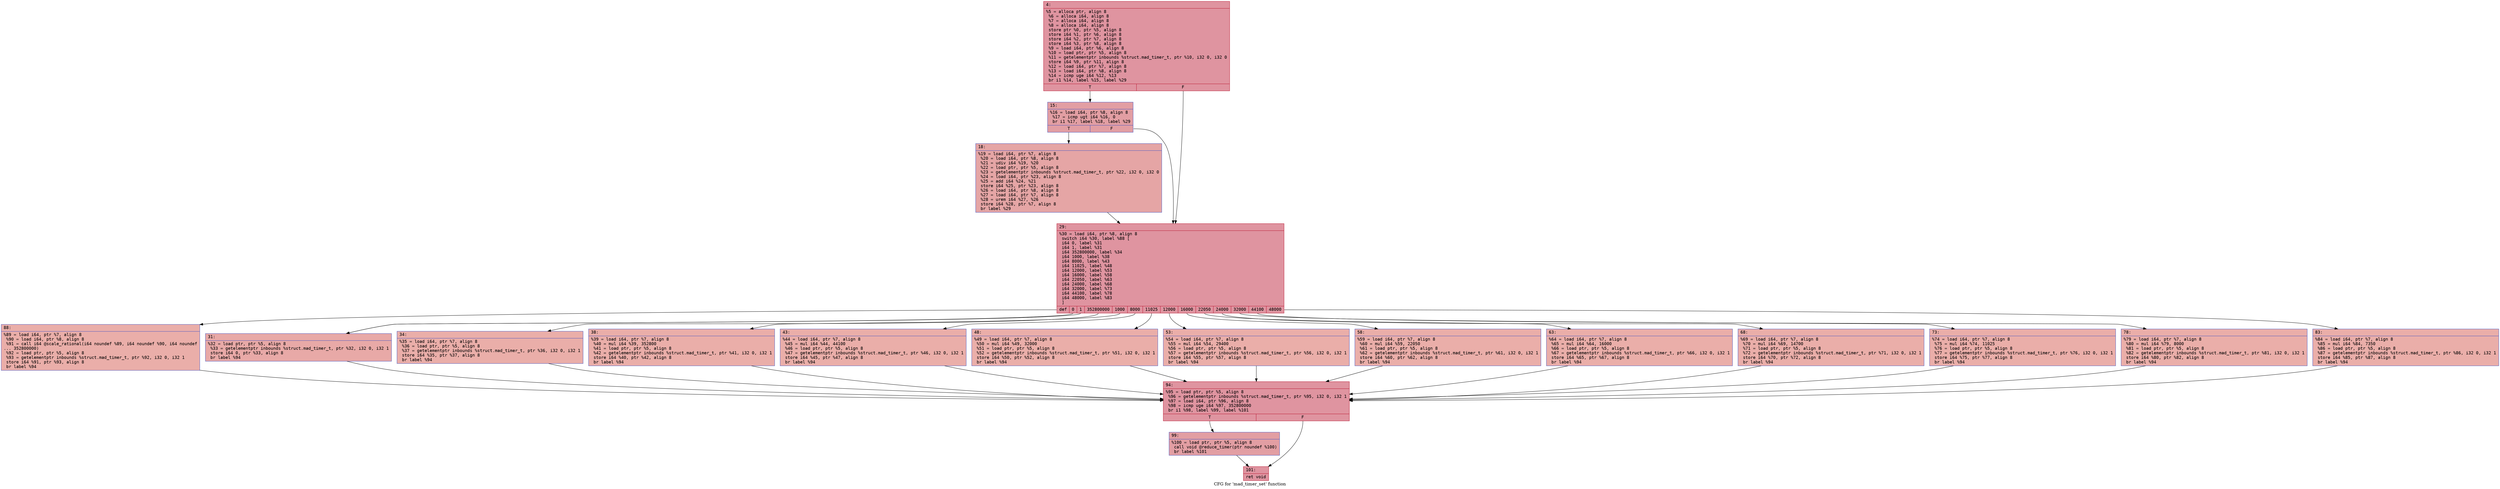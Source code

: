 digraph "CFG for 'mad_timer_set' function" {
	label="CFG for 'mad_timer_set' function";

	Node0x6000004be170 [shape=record,color="#b70d28ff", style=filled, fillcolor="#b70d2870" fontname="Courier",label="{4:\l|  %5 = alloca ptr, align 8\l  %6 = alloca i64, align 8\l  %7 = alloca i64, align 8\l  %8 = alloca i64, align 8\l  store ptr %0, ptr %5, align 8\l  store i64 %1, ptr %6, align 8\l  store i64 %2, ptr %7, align 8\l  store i64 %3, ptr %8, align 8\l  %9 = load i64, ptr %6, align 8\l  %10 = load ptr, ptr %5, align 8\l  %11 = getelementptr inbounds %struct.mad_timer_t, ptr %10, i32 0, i32 0\l  store i64 %9, ptr %11, align 8\l  %12 = load i64, ptr %7, align 8\l  %13 = load i64, ptr %8, align 8\l  %14 = icmp uge i64 %12, %13\l  br i1 %14, label %15, label %29\l|{<s0>T|<s1>F}}"];
	Node0x6000004be170:s0 -> Node0x6000004be1c0[tooltip="4 -> 15\nProbability 50.00%" ];
	Node0x6000004be170:s1 -> Node0x6000004be260[tooltip="4 -> 29\nProbability 50.00%" ];
	Node0x6000004be1c0 [shape=record,color="#3d50c3ff", style=filled, fillcolor="#be242e70" fontname="Courier",label="{15:\l|  %16 = load i64, ptr %8, align 8\l  %17 = icmp ugt i64 %16, 0\l  br i1 %17, label %18, label %29\l|{<s0>T|<s1>F}}"];
	Node0x6000004be1c0:s0 -> Node0x6000004be210[tooltip="15 -> 18\nProbability 50.00%" ];
	Node0x6000004be1c0:s1 -> Node0x6000004be260[tooltip="15 -> 29\nProbability 50.00%" ];
	Node0x6000004be210 [shape=record,color="#3d50c3ff", style=filled, fillcolor="#c5333470" fontname="Courier",label="{18:\l|  %19 = load i64, ptr %7, align 8\l  %20 = load i64, ptr %8, align 8\l  %21 = udiv i64 %19, %20\l  %22 = load ptr, ptr %5, align 8\l  %23 = getelementptr inbounds %struct.mad_timer_t, ptr %22, i32 0, i32 0\l  %24 = load i64, ptr %23, align 8\l  %25 = add i64 %24, %21\l  store i64 %25, ptr %23, align 8\l  %26 = load i64, ptr %8, align 8\l  %27 = load i64, ptr %7, align 8\l  %28 = urem i64 %27, %26\l  store i64 %28, ptr %7, align 8\l  br label %29\l}"];
	Node0x6000004be210 -> Node0x6000004be260[tooltip="18 -> 29\nProbability 100.00%" ];
	Node0x6000004be260 [shape=record,color="#b70d28ff", style=filled, fillcolor="#b70d2870" fontname="Courier",label="{29:\l|  %30 = load i64, ptr %8, align 8\l  switch i64 %30, label %88 [\l    i64 0, label %31\l    i64 1, label %31\l    i64 352800000, label %34\l    i64 1000, label %38\l    i64 8000, label %43\l    i64 11025, label %48\l    i64 12000, label %53\l    i64 16000, label %58\l    i64 22050, label %63\l    i64 24000, label %68\l    i64 32000, label %73\l    i64 44100, label %78\l    i64 48000, label %83\l  ]\l|{<s0>def|<s1>0|<s2>1|<s3>352800000|<s4>1000|<s5>8000|<s6>11025|<s7>12000|<s8>16000|<s9>22050|<s10>24000|<s11>32000|<s12>44100|<s13>48000}}"];
	Node0x6000004be260:s0 -> Node0x6000004be670[tooltip="29 -> 88\nProbability 7.14%" ];
	Node0x6000004be260:s1 -> Node0x6000004be2b0[tooltip="29 -> 31\nProbability 14.29%" ];
	Node0x6000004be260:s2 -> Node0x6000004be2b0[tooltip="29 -> 31\nProbability 14.29%" ];
	Node0x6000004be260:s3 -> Node0x6000004be300[tooltip="29 -> 34\nProbability 7.14%" ];
	Node0x6000004be260:s4 -> Node0x6000004be350[tooltip="29 -> 38\nProbability 7.14%" ];
	Node0x6000004be260:s5 -> Node0x6000004be3a0[tooltip="29 -> 43\nProbability 7.14%" ];
	Node0x6000004be260:s6 -> Node0x6000004be3f0[tooltip="29 -> 48\nProbability 7.14%" ];
	Node0x6000004be260:s7 -> Node0x6000004be440[tooltip="29 -> 53\nProbability 7.14%" ];
	Node0x6000004be260:s8 -> Node0x6000004be490[tooltip="29 -> 58\nProbability 7.14%" ];
	Node0x6000004be260:s9 -> Node0x6000004be4e0[tooltip="29 -> 63\nProbability 7.14%" ];
	Node0x6000004be260:s10 -> Node0x6000004be530[tooltip="29 -> 68\nProbability 7.14%" ];
	Node0x6000004be260:s11 -> Node0x6000004be580[tooltip="29 -> 73\nProbability 7.14%" ];
	Node0x6000004be260:s12 -> Node0x6000004be5d0[tooltip="29 -> 78\nProbability 7.14%" ];
	Node0x6000004be260:s13 -> Node0x6000004be620[tooltip="29 -> 83\nProbability 7.14%" ];
	Node0x6000004be2b0 [shape=record,color="#3d50c3ff", style=filled, fillcolor="#ca3b3770" fontname="Courier",label="{31:\l|  %32 = load ptr, ptr %5, align 8\l  %33 = getelementptr inbounds %struct.mad_timer_t, ptr %32, i32 0, i32 1\l  store i64 0, ptr %33, align 8\l  br label %94\l}"];
	Node0x6000004be2b0 -> Node0x6000004be6c0[tooltip="31 -> 94\nProbability 100.00%" ];
	Node0x6000004be300 [shape=record,color="#3d50c3ff", style=filled, fillcolor="#d0473d70" fontname="Courier",label="{34:\l|  %35 = load i64, ptr %7, align 8\l  %36 = load ptr, ptr %5, align 8\l  %37 = getelementptr inbounds %struct.mad_timer_t, ptr %36, i32 0, i32 1\l  store i64 %35, ptr %37, align 8\l  br label %94\l}"];
	Node0x6000004be300 -> Node0x6000004be6c0[tooltip="34 -> 94\nProbability 100.00%" ];
	Node0x6000004be350 [shape=record,color="#3d50c3ff", style=filled, fillcolor="#d0473d70" fontname="Courier",label="{38:\l|  %39 = load i64, ptr %7, align 8\l  %40 = mul i64 %39, 352800\l  %41 = load ptr, ptr %5, align 8\l  %42 = getelementptr inbounds %struct.mad_timer_t, ptr %41, i32 0, i32 1\l  store i64 %40, ptr %42, align 8\l  br label %94\l}"];
	Node0x6000004be350 -> Node0x6000004be6c0[tooltip="38 -> 94\nProbability 100.00%" ];
	Node0x6000004be3a0 [shape=record,color="#3d50c3ff", style=filled, fillcolor="#d0473d70" fontname="Courier",label="{43:\l|  %44 = load i64, ptr %7, align 8\l  %45 = mul i64 %44, 44100\l  %46 = load ptr, ptr %5, align 8\l  %47 = getelementptr inbounds %struct.mad_timer_t, ptr %46, i32 0, i32 1\l  store i64 %45, ptr %47, align 8\l  br label %94\l}"];
	Node0x6000004be3a0 -> Node0x6000004be6c0[tooltip="43 -> 94\nProbability 100.00%" ];
	Node0x6000004be3f0 [shape=record,color="#3d50c3ff", style=filled, fillcolor="#d0473d70" fontname="Courier",label="{48:\l|  %49 = load i64, ptr %7, align 8\l  %50 = mul i64 %49, 32000\l  %51 = load ptr, ptr %5, align 8\l  %52 = getelementptr inbounds %struct.mad_timer_t, ptr %51, i32 0, i32 1\l  store i64 %50, ptr %52, align 8\l  br label %94\l}"];
	Node0x6000004be3f0 -> Node0x6000004be6c0[tooltip="48 -> 94\nProbability 100.00%" ];
	Node0x6000004be440 [shape=record,color="#3d50c3ff", style=filled, fillcolor="#d0473d70" fontname="Courier",label="{53:\l|  %54 = load i64, ptr %7, align 8\l  %55 = mul i64 %54, 29400\l  %56 = load ptr, ptr %5, align 8\l  %57 = getelementptr inbounds %struct.mad_timer_t, ptr %56, i32 0, i32 1\l  store i64 %55, ptr %57, align 8\l  br label %94\l}"];
	Node0x6000004be440 -> Node0x6000004be6c0[tooltip="53 -> 94\nProbability 100.00%" ];
	Node0x6000004be490 [shape=record,color="#3d50c3ff", style=filled, fillcolor="#d0473d70" fontname="Courier",label="{58:\l|  %59 = load i64, ptr %7, align 8\l  %60 = mul i64 %59, 22050\l  %61 = load ptr, ptr %5, align 8\l  %62 = getelementptr inbounds %struct.mad_timer_t, ptr %61, i32 0, i32 1\l  store i64 %60, ptr %62, align 8\l  br label %94\l}"];
	Node0x6000004be490 -> Node0x6000004be6c0[tooltip="58 -> 94\nProbability 100.00%" ];
	Node0x6000004be4e0 [shape=record,color="#3d50c3ff", style=filled, fillcolor="#d0473d70" fontname="Courier",label="{63:\l|  %64 = load i64, ptr %7, align 8\l  %65 = mul i64 %64, 16000\l  %66 = load ptr, ptr %5, align 8\l  %67 = getelementptr inbounds %struct.mad_timer_t, ptr %66, i32 0, i32 1\l  store i64 %65, ptr %67, align 8\l  br label %94\l}"];
	Node0x6000004be4e0 -> Node0x6000004be6c0[tooltip="63 -> 94\nProbability 100.00%" ];
	Node0x6000004be530 [shape=record,color="#3d50c3ff", style=filled, fillcolor="#d0473d70" fontname="Courier",label="{68:\l|  %69 = load i64, ptr %7, align 8\l  %70 = mul i64 %69, 14700\l  %71 = load ptr, ptr %5, align 8\l  %72 = getelementptr inbounds %struct.mad_timer_t, ptr %71, i32 0, i32 1\l  store i64 %70, ptr %72, align 8\l  br label %94\l}"];
	Node0x6000004be530 -> Node0x6000004be6c0[tooltip="68 -> 94\nProbability 100.00%" ];
	Node0x6000004be580 [shape=record,color="#3d50c3ff", style=filled, fillcolor="#d0473d70" fontname="Courier",label="{73:\l|  %74 = load i64, ptr %7, align 8\l  %75 = mul i64 %74, 11025\l  %76 = load ptr, ptr %5, align 8\l  %77 = getelementptr inbounds %struct.mad_timer_t, ptr %76, i32 0, i32 1\l  store i64 %75, ptr %77, align 8\l  br label %94\l}"];
	Node0x6000004be580 -> Node0x6000004be6c0[tooltip="73 -> 94\nProbability 100.00%" ];
	Node0x6000004be5d0 [shape=record,color="#3d50c3ff", style=filled, fillcolor="#d0473d70" fontname="Courier",label="{78:\l|  %79 = load i64, ptr %7, align 8\l  %80 = mul i64 %79, 8000\l  %81 = load ptr, ptr %5, align 8\l  %82 = getelementptr inbounds %struct.mad_timer_t, ptr %81, i32 0, i32 1\l  store i64 %80, ptr %82, align 8\l  br label %94\l}"];
	Node0x6000004be5d0 -> Node0x6000004be6c0[tooltip="78 -> 94\nProbability 100.00%" ];
	Node0x6000004be620 [shape=record,color="#3d50c3ff", style=filled, fillcolor="#d0473d70" fontname="Courier",label="{83:\l|  %84 = load i64, ptr %7, align 8\l  %85 = mul i64 %84, 7350\l  %86 = load ptr, ptr %5, align 8\l  %87 = getelementptr inbounds %struct.mad_timer_t, ptr %86, i32 0, i32 1\l  store i64 %85, ptr %87, align 8\l  br label %94\l}"];
	Node0x6000004be620 -> Node0x6000004be6c0[tooltip="83 -> 94\nProbability 100.00%" ];
	Node0x6000004be670 [shape=record,color="#3d50c3ff", style=filled, fillcolor="#d0473d70" fontname="Courier",label="{88:\l|  %89 = load i64, ptr %7, align 8\l  %90 = load i64, ptr %8, align 8\l  %91 = call i64 @scale_rational(i64 noundef %89, i64 noundef %90, i64 noundef\l... 352800000)\l  %92 = load ptr, ptr %5, align 8\l  %93 = getelementptr inbounds %struct.mad_timer_t, ptr %92, i32 0, i32 1\l  store i64 %91, ptr %93, align 8\l  br label %94\l}"];
	Node0x6000004be670 -> Node0x6000004be6c0[tooltip="88 -> 94\nProbability 100.00%" ];
	Node0x6000004be6c0 [shape=record,color="#b70d28ff", style=filled, fillcolor="#b70d2870" fontname="Courier",label="{94:\l|  %95 = load ptr, ptr %5, align 8\l  %96 = getelementptr inbounds %struct.mad_timer_t, ptr %95, i32 0, i32 1\l  %97 = load i64, ptr %96, align 8\l  %98 = icmp uge i64 %97, 352800000\l  br i1 %98, label %99, label %101\l|{<s0>T|<s1>F}}"];
	Node0x6000004be6c0:s0 -> Node0x6000004be710[tooltip="94 -> 99\nProbability 50.00%" ];
	Node0x6000004be6c0:s1 -> Node0x6000004be760[tooltip="94 -> 101\nProbability 50.00%" ];
	Node0x6000004be710 [shape=record,color="#3d50c3ff", style=filled, fillcolor="#be242e70" fontname="Courier",label="{99:\l|  %100 = load ptr, ptr %5, align 8\l  call void @reduce_timer(ptr noundef %100)\l  br label %101\l}"];
	Node0x6000004be710 -> Node0x6000004be760[tooltip="99 -> 101\nProbability 100.00%" ];
	Node0x6000004be760 [shape=record,color="#b70d28ff", style=filled, fillcolor="#b70d2870" fontname="Courier",label="{101:\l|  ret void\l}"];
}
